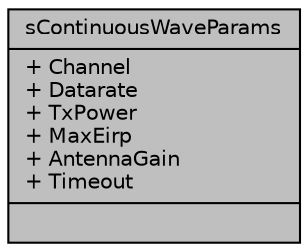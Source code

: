 digraph "sContinuousWaveParams"
{
  edge [fontname="Helvetica",fontsize="10",labelfontname="Helvetica",labelfontsize="10"];
  node [fontname="Helvetica",fontsize="10",shape=record];
  Node1 [label="{sContinuousWaveParams\n|+ Channel\l+ Datarate\l+ TxPower\l+ MaxEirp\l+ AntennaGain\l+ Timeout\l|}",height=0.2,width=0.4,color="black", fillcolor="grey75", style="filled", fontcolor="black"];
}
